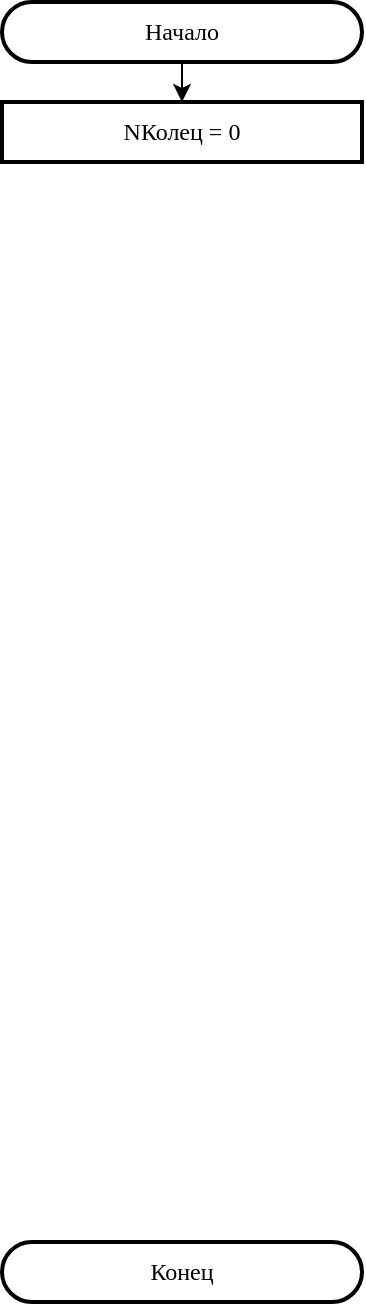 <mxfile version="28.0.6">
  <diagram name="Page-1" id="tdL3OlcL4nhrMiRy9fMq">
    <mxGraphModel dx="803" dy="488" grid="1" gridSize="10" guides="1" tooltips="1" connect="1" arrows="1" fold="1" page="1" pageScale="1" pageWidth="827" pageHeight="1169" math="0" shadow="0">
      <root>
        <mxCell id="0" />
        <mxCell id="1" parent="0" />
        <mxCell id="0FAGPxJUvxh_91AIkJtf-49" style="edgeStyle=orthogonalEdgeStyle;rounded=0;orthogonalLoop=1;jettySize=auto;html=1;exitX=0.5;exitY=1;exitDx=0;exitDy=0;entryX=0.5;entryY=0;entryDx=0;entryDy=0;" edge="1" parent="1" source="0FAGPxJUvxh_91AIkJtf-14" target="0FAGPxJUvxh_91AIkJtf-48">
          <mxGeometry relative="1" as="geometry" />
        </mxCell>
        <mxCell id="0FAGPxJUvxh_91AIkJtf-14" value="Начало" style="rounded=1;whiteSpace=wrap;html=1;arcSize=50;fontFamily=JetBrainsMono Nerd Font;fontStyle=0;fontSize=12;strokeWidth=2;" vertex="1" parent="1">
          <mxGeometry x="10" y="10" width="180" height="30" as="geometry" />
        </mxCell>
        <mxCell id="0FAGPxJUvxh_91AIkJtf-15" value="Конец" style="rounded=1;whiteSpace=wrap;html=1;arcSize=50;fontFamily=JetBrainsMono Nerd Font;fontStyle=0;fontSize=12;strokeWidth=2;" vertex="1" parent="1">
          <mxGeometry x="10" y="630" width="180" height="30" as="geometry" />
        </mxCell>
        <mxCell id="0FAGPxJUvxh_91AIkJtf-48" value="NКолец = 0" style="rounded=0;whiteSpace=wrap;html=1;strokeWidth=2;fontFamily=JetBrainsMono Nerd Font;fontSize=12;" vertex="1" parent="1">
          <mxGeometry x="10" y="60" width="180" height="30" as="geometry" />
        </mxCell>
      </root>
    </mxGraphModel>
  </diagram>
</mxfile>
